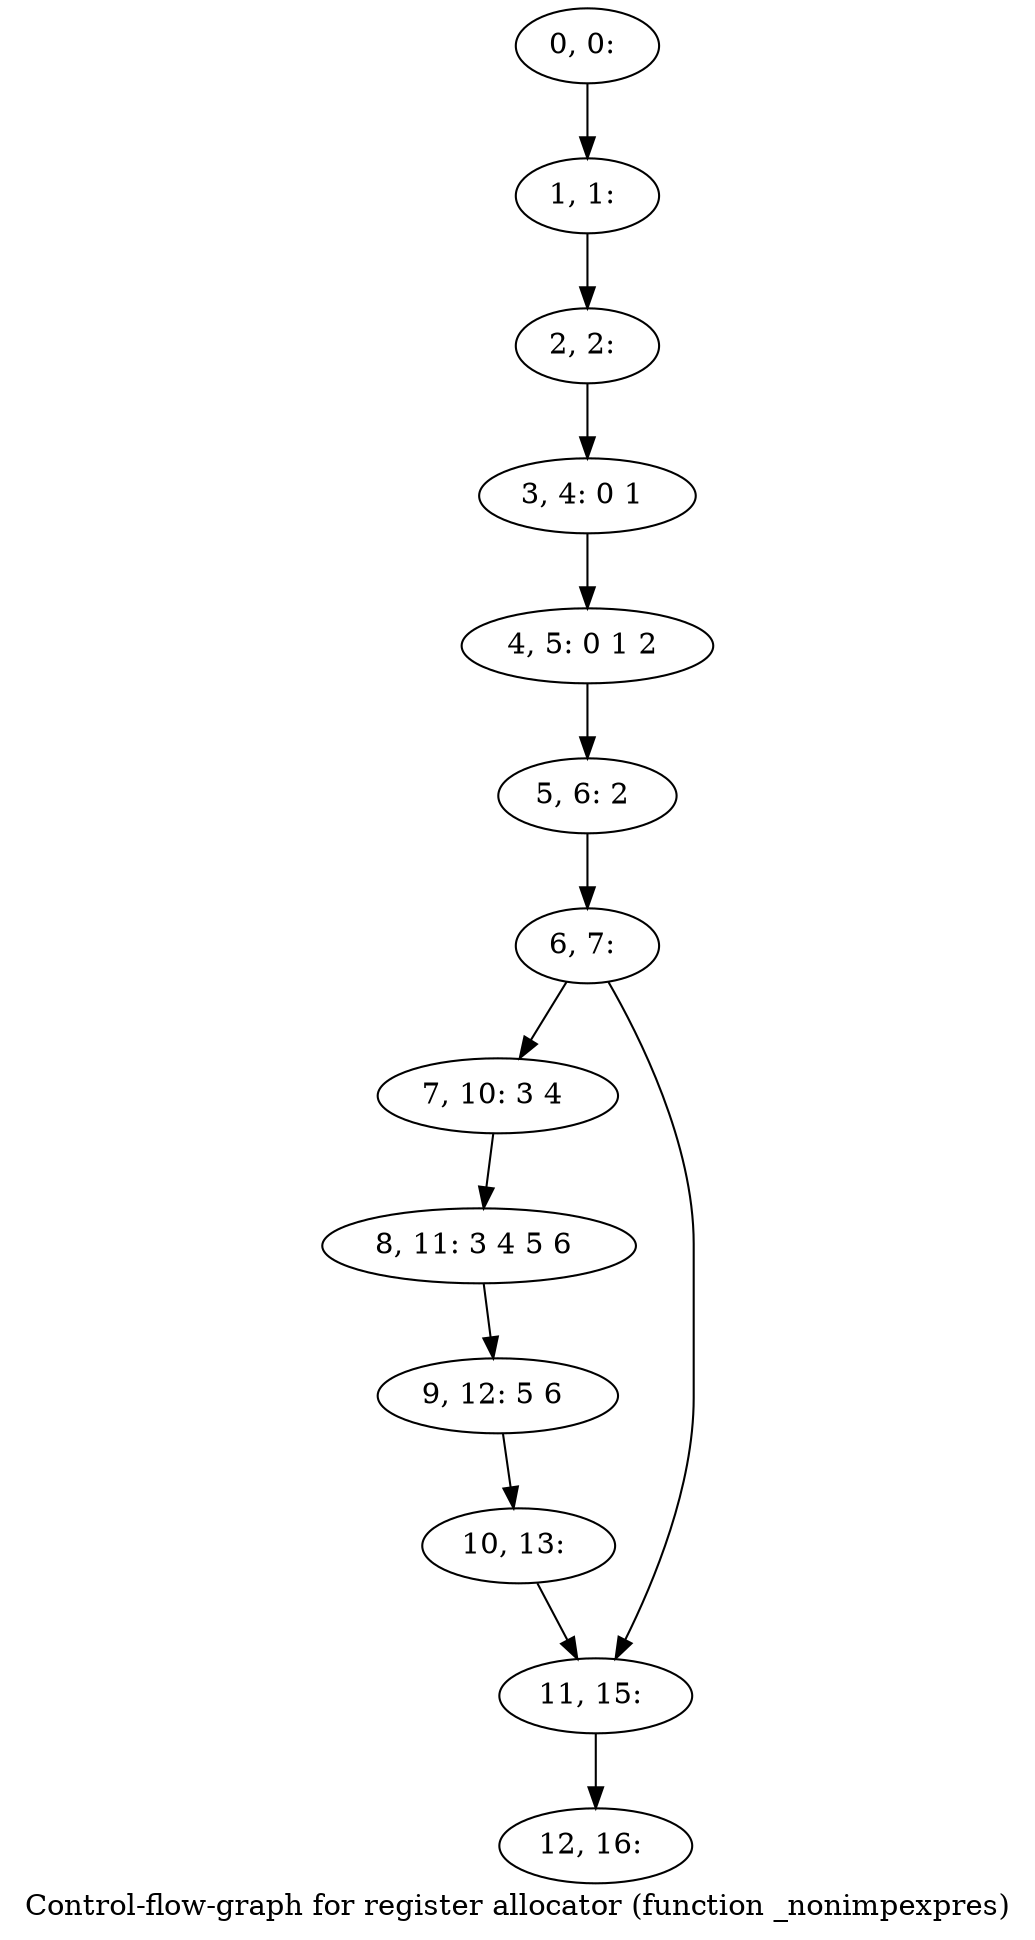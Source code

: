digraph G {
graph [label="Control-flow-graph for register allocator (function _nonimpexpres)"]
0[label="0, 0: "];
1[label="1, 1: "];
2[label="2, 2: "];
3[label="3, 4: 0 1 "];
4[label="4, 5: 0 1 2 "];
5[label="5, 6: 2 "];
6[label="6, 7: "];
7[label="7, 10: 3 4 "];
8[label="8, 11: 3 4 5 6 "];
9[label="9, 12: 5 6 "];
10[label="10, 13: "];
11[label="11, 15: "];
12[label="12, 16: "];
0->1 ;
1->2 ;
2->3 ;
3->4 ;
4->5 ;
5->6 ;
6->7 ;
6->11 ;
7->8 ;
8->9 ;
9->10 ;
10->11 ;
11->12 ;
}
